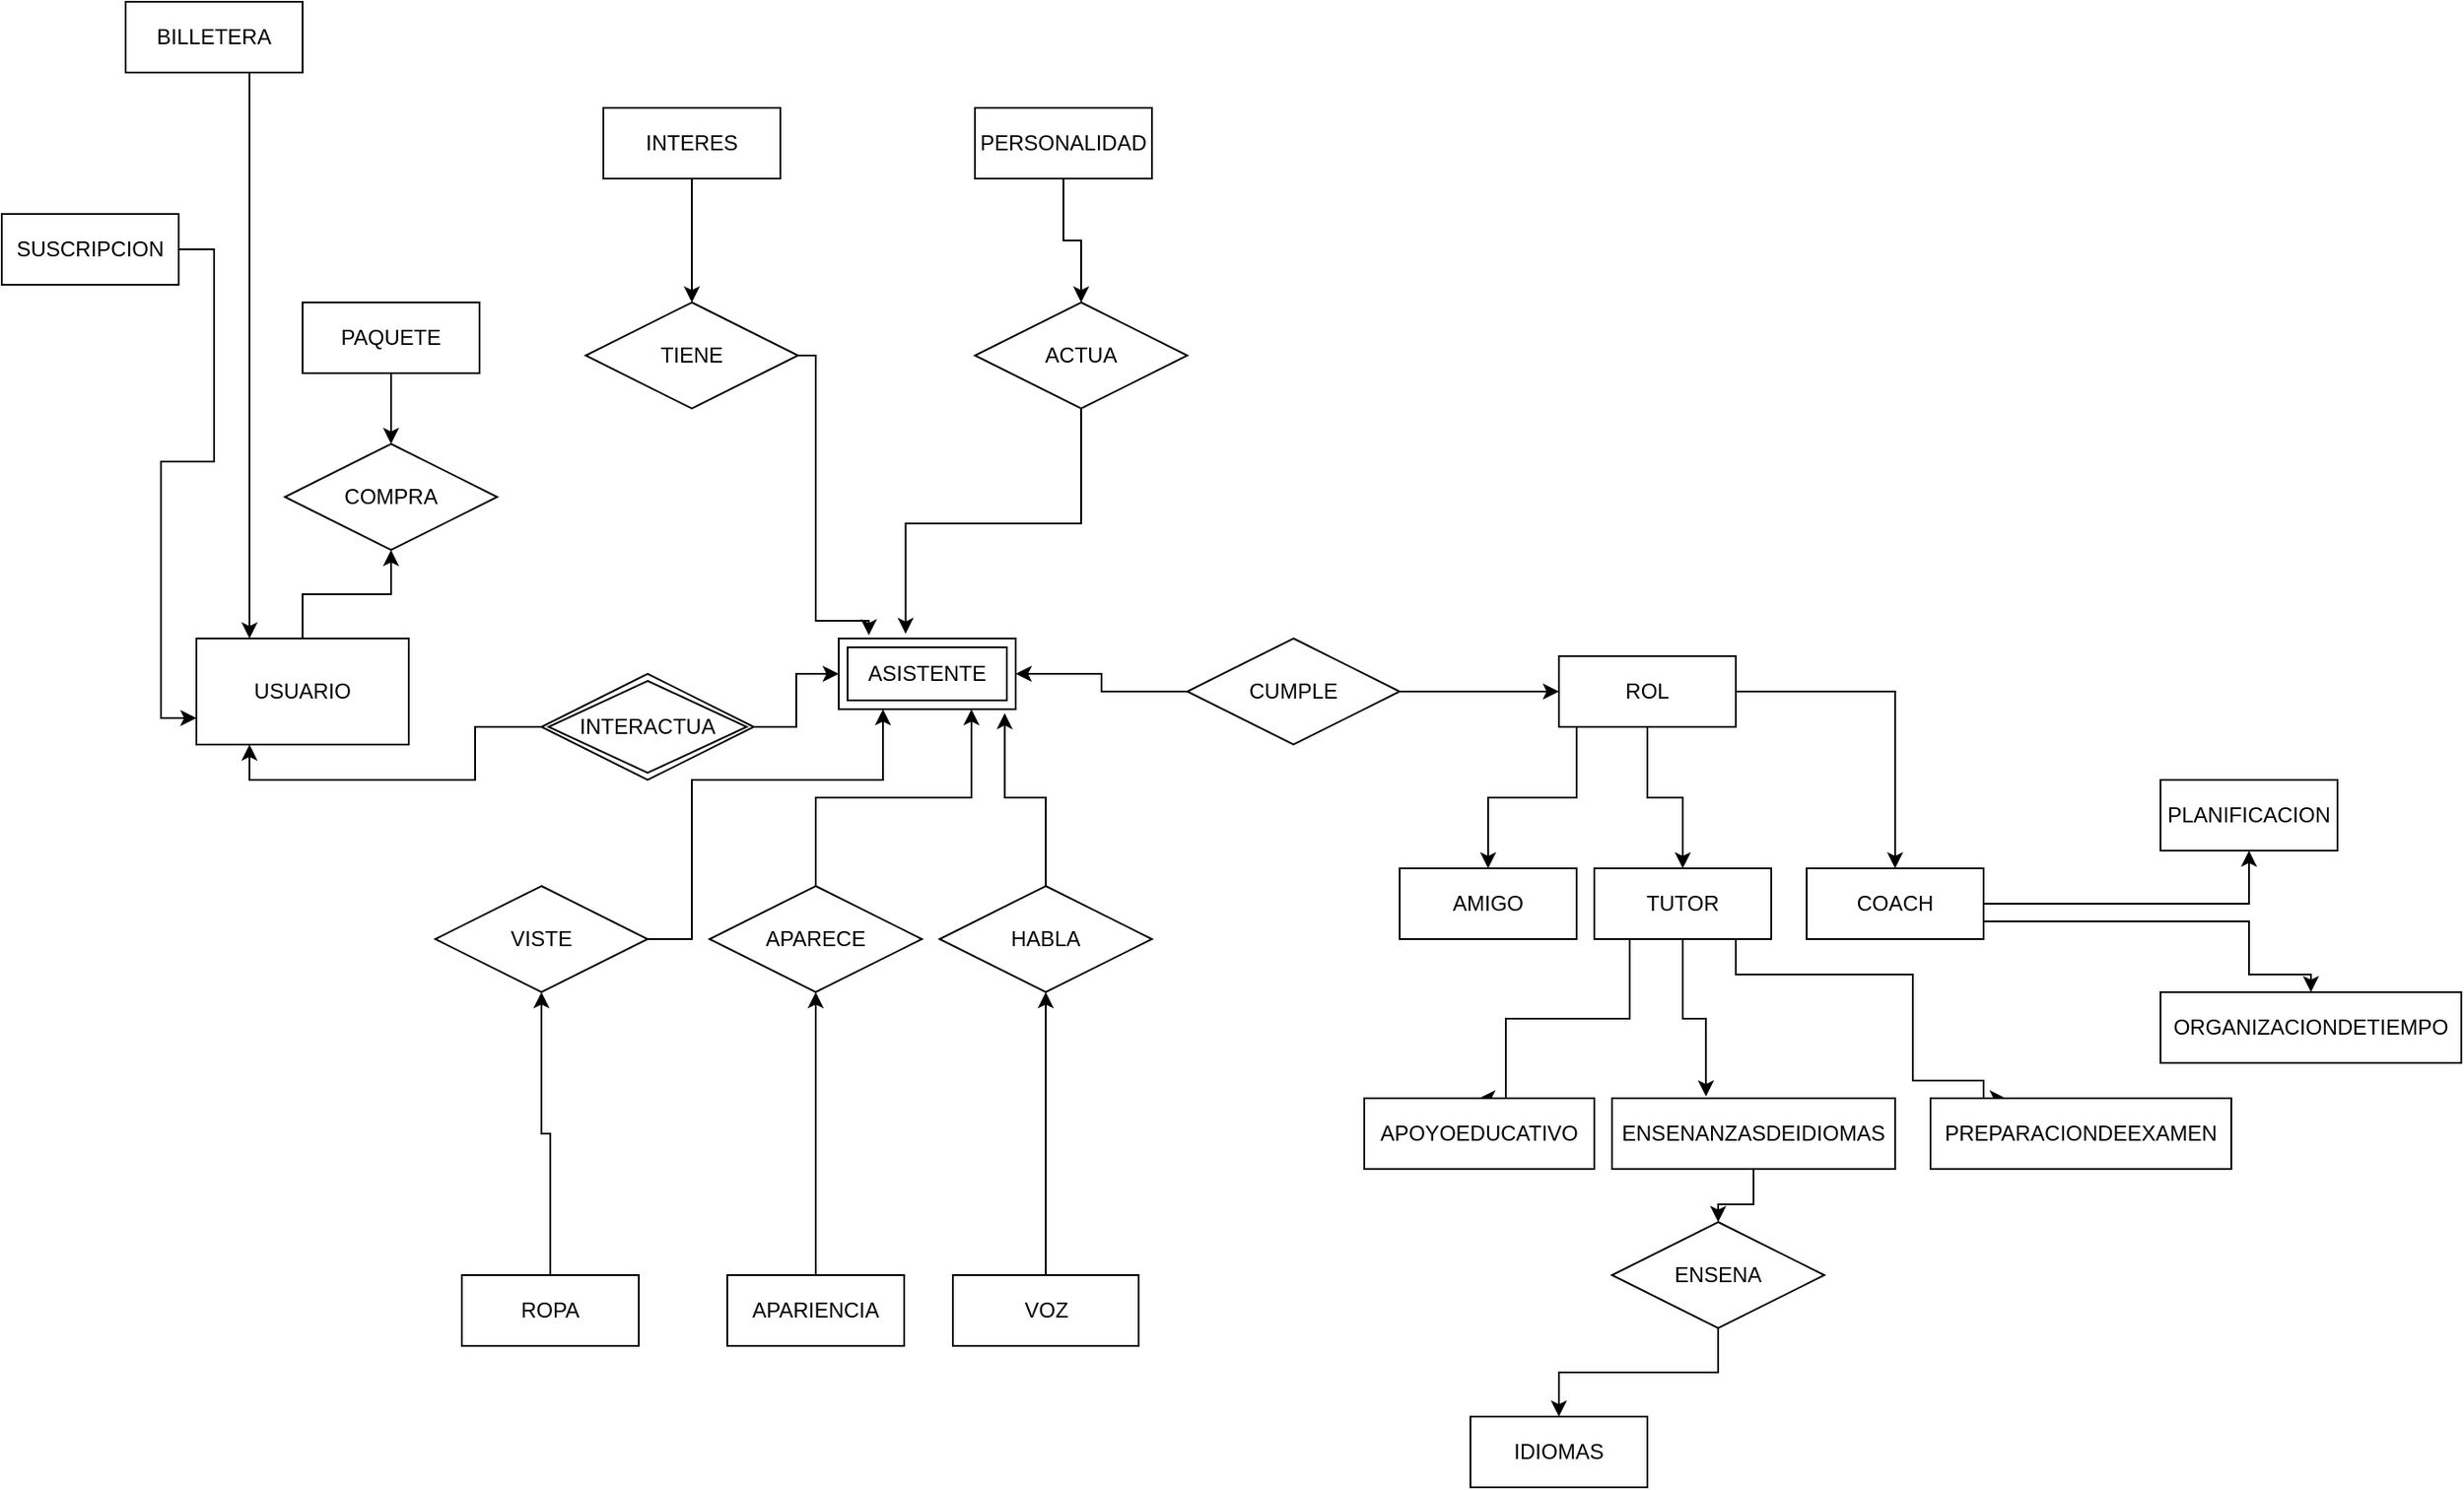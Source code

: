<mxfile version="24.7.17">
  <diagram id="glA3qfK9mWjWR2VQTb70" name="Page-1">
    <mxGraphModel dx="1290" dy="1657" grid="1" gridSize="10" guides="1" tooltips="1" connect="1" arrows="1" fold="1" page="1" pageScale="1" pageWidth="850" pageHeight="1100" math="0" shadow="0">
      <root>
        <mxCell id="0" />
        <mxCell id="1" parent="0" />
        <mxCell id="xiUm4P153vPyHrwuNTw2-10" style="edgeStyle=orthogonalEdgeStyle;rounded=0;orthogonalLoop=1;jettySize=auto;html=1;entryX=0.5;entryY=1;entryDx=0;entryDy=0;" edge="1" parent="1" source="ocONnjmKs5eY3bMZPwjG-1" target="xiUm4P153vPyHrwuNTw2-8">
          <mxGeometry relative="1" as="geometry" />
        </mxCell>
        <mxCell id="ocONnjmKs5eY3bMZPwjG-1" value="&lt;div&gt;USUARIO&lt;/div&gt;" style="rounded=0;whiteSpace=wrap;html=1;strokeColor=default;" parent="1" vertex="1">
          <mxGeometry x="230" y="-490" width="120" height="60" as="geometry" />
        </mxCell>
        <mxCell id="rTWoYVCPTd-qUIE6REDp-21" value="ASISTENTE" style="shape=ext;margin=3;double=1;whiteSpace=wrap;html=1;align=center;" parent="1" vertex="1">
          <mxGeometry x="593" y="-490" width="100" height="40" as="geometry" />
        </mxCell>
        <mxCell id="rTWoYVCPTd-qUIE6REDp-23" style="edgeStyle=orthogonalEdgeStyle;rounded=0;orthogonalLoop=1;jettySize=auto;html=1;entryX=0;entryY=0.5;entryDx=0;entryDy=0;" parent="1" source="rTWoYVCPTd-qUIE6REDp-22" target="rTWoYVCPTd-qUIE6REDp-21" edge="1">
          <mxGeometry relative="1" as="geometry" />
        </mxCell>
        <mxCell id="rTWoYVCPTd-qUIE6REDp-24" style="edgeStyle=orthogonalEdgeStyle;rounded=0;orthogonalLoop=1;jettySize=auto;html=1;exitX=0;exitY=0.5;exitDx=0;exitDy=0;entryX=0.25;entryY=1;entryDx=0;entryDy=0;" parent="1" source="rTWoYVCPTd-qUIE6REDp-22" target="ocONnjmKs5eY3bMZPwjG-1" edge="1">
          <mxGeometry relative="1" as="geometry" />
        </mxCell>
        <mxCell id="rTWoYVCPTd-qUIE6REDp-22" value="INTERACTUA" style="shape=rhombus;double=1;perimeter=rhombusPerimeter;whiteSpace=wrap;html=1;align=center;" parent="1" vertex="1">
          <mxGeometry x="425" y="-470" width="120" height="60" as="geometry" />
        </mxCell>
        <mxCell id="rTWoYVCPTd-qUIE6REDp-59" style="edgeStyle=orthogonalEdgeStyle;rounded=0;orthogonalLoop=1;jettySize=auto;html=1;entryX=0.5;entryY=0;entryDx=0;entryDy=0;" parent="1" source="rTWoYVCPTd-qUIE6REDp-25" target="rTWoYVCPTd-qUIE6REDp-28" edge="1">
          <mxGeometry relative="1" as="geometry">
            <Array as="points">
              <mxPoint x="1010" y="-400" />
              <mxPoint x="960" y="-400" />
            </Array>
          </mxGeometry>
        </mxCell>
        <mxCell id="rTWoYVCPTd-qUIE6REDp-60" style="edgeStyle=orthogonalEdgeStyle;rounded=0;orthogonalLoop=1;jettySize=auto;html=1;entryX=0.5;entryY=0;entryDx=0;entryDy=0;" parent="1" source="rTWoYVCPTd-qUIE6REDp-25" target="rTWoYVCPTd-qUIE6REDp-27" edge="1">
          <mxGeometry relative="1" as="geometry" />
        </mxCell>
        <mxCell id="rTWoYVCPTd-qUIE6REDp-62" style="edgeStyle=orthogonalEdgeStyle;rounded=0;orthogonalLoop=1;jettySize=auto;html=1;entryX=0.5;entryY=0;entryDx=0;entryDy=0;" parent="1" source="rTWoYVCPTd-qUIE6REDp-25" target="rTWoYVCPTd-qUIE6REDp-61" edge="1">
          <mxGeometry relative="1" as="geometry" />
        </mxCell>
        <mxCell id="rTWoYVCPTd-qUIE6REDp-25" value="ROL" style="whiteSpace=wrap;html=1;align=center;" parent="1" vertex="1">
          <mxGeometry x="1000" y="-480" width="100" height="40" as="geometry" />
        </mxCell>
        <mxCell id="rTWoYVCPTd-qUIE6REDp-68" style="edgeStyle=orthogonalEdgeStyle;rounded=0;orthogonalLoop=1;jettySize=auto;html=1;entryX=0.5;entryY=0;entryDx=0;entryDy=0;" parent="1" source="rTWoYVCPTd-qUIE6REDp-27" target="rTWoYVCPTd-qUIE6REDp-67" edge="1">
          <mxGeometry relative="1" as="geometry">
            <Array as="points">
              <mxPoint x="1040" y="-275" />
              <mxPoint x="970" y="-275" />
            </Array>
          </mxGeometry>
        </mxCell>
        <mxCell id="rTWoYVCPTd-qUIE6REDp-70" style="edgeStyle=orthogonalEdgeStyle;rounded=0;orthogonalLoop=1;jettySize=auto;html=1;entryX=0.25;entryY=0;entryDx=0;entryDy=0;" parent="1" source="rTWoYVCPTd-qUIE6REDp-27" target="rTWoYVCPTd-qUIE6REDp-63" edge="1">
          <mxGeometry relative="1" as="geometry">
            <Array as="points">
              <mxPoint x="1100" y="-300" />
              <mxPoint x="1200" y="-300" />
              <mxPoint x="1200" y="-240" />
              <mxPoint x="1240" y="-240" />
              <mxPoint x="1240" y="-230" />
            </Array>
          </mxGeometry>
        </mxCell>
        <mxCell id="rTWoYVCPTd-qUIE6REDp-27" value="TUTOR" style="whiteSpace=wrap;html=1;align=center;" parent="1" vertex="1">
          <mxGeometry x="1020" y="-360" width="100" height="40" as="geometry" />
        </mxCell>
        <mxCell id="rTWoYVCPTd-qUIE6REDp-28" value="AMIGO" style="whiteSpace=wrap;html=1;align=center;" parent="1" vertex="1">
          <mxGeometry x="910" y="-360" width="100" height="40" as="geometry" />
        </mxCell>
        <mxCell id="rTWoYVCPTd-qUIE6REDp-43" style="edgeStyle=orthogonalEdgeStyle;rounded=0;orthogonalLoop=1;jettySize=auto;html=1;entryX=0.5;entryY=1;entryDx=0;entryDy=0;" parent="1" source="rTWoYVCPTd-qUIE6REDp-29" target="rTWoYVCPTd-qUIE6REDp-42" edge="1">
          <mxGeometry relative="1" as="geometry" />
        </mxCell>
        <mxCell id="rTWoYVCPTd-qUIE6REDp-29" value="APARIENCIA" style="whiteSpace=wrap;html=1;align=center;" parent="1" vertex="1">
          <mxGeometry x="530" y="-130" width="100" height="40" as="geometry" />
        </mxCell>
        <mxCell id="rTWoYVCPTd-qUIE6REDp-37" style="edgeStyle=orthogonalEdgeStyle;rounded=0;orthogonalLoop=1;jettySize=auto;html=1;entryX=0.5;entryY=1;entryDx=0;entryDy=0;" parent="1" source="rTWoYVCPTd-qUIE6REDp-30" target="rTWoYVCPTd-qUIE6REDp-36" edge="1">
          <mxGeometry relative="1" as="geometry" />
        </mxCell>
        <mxCell id="rTWoYVCPTd-qUIE6REDp-30" value="VOZ" style="whiteSpace=wrap;html=1;align=center;" parent="1" vertex="1">
          <mxGeometry x="657.5" y="-130" width="105" height="40" as="geometry" />
        </mxCell>
        <mxCell id="rTWoYVCPTd-qUIE6REDp-54" style="edgeStyle=orthogonalEdgeStyle;rounded=0;orthogonalLoop=1;jettySize=auto;html=1;entryX=0.5;entryY=0;entryDx=0;entryDy=0;" parent="1" source="rTWoYVCPTd-qUIE6REDp-31" target="rTWoYVCPTd-qUIE6REDp-53" edge="1">
          <mxGeometry relative="1" as="geometry" />
        </mxCell>
        <mxCell id="rTWoYVCPTd-qUIE6REDp-31" value="PERSONALIDAD" style="whiteSpace=wrap;html=1;align=center;" parent="1" vertex="1">
          <mxGeometry x="670" y="-790" width="100" height="40" as="geometry" />
        </mxCell>
        <mxCell id="rTWoYVCPTd-qUIE6REDp-51" style="edgeStyle=orthogonalEdgeStyle;rounded=0;orthogonalLoop=1;jettySize=auto;html=1;entryX=0.5;entryY=0;entryDx=0;entryDy=0;" parent="1" source="rTWoYVCPTd-qUIE6REDp-32" target="rTWoYVCPTd-qUIE6REDp-50" edge="1">
          <mxGeometry relative="1" as="geometry" />
        </mxCell>
        <mxCell id="rTWoYVCPTd-qUIE6REDp-32" value="INTERES" style="whiteSpace=wrap;html=1;align=center;" parent="1" vertex="1">
          <mxGeometry x="460" y="-790" width="100" height="40" as="geometry" />
        </mxCell>
        <mxCell id="rTWoYVCPTd-qUIE6REDp-33" value="IDIOMAS" style="whiteSpace=wrap;html=1;align=center;" parent="1" vertex="1">
          <mxGeometry x="950" y="-50" width="100" height="40" as="geometry" />
        </mxCell>
        <mxCell id="rTWoYVCPTd-qUIE6REDp-47" style="edgeStyle=orthogonalEdgeStyle;rounded=0;orthogonalLoop=1;jettySize=auto;html=1;entryX=0.5;entryY=1;entryDx=0;entryDy=0;" parent="1" source="rTWoYVCPTd-qUIE6REDp-34" target="rTWoYVCPTd-qUIE6REDp-46" edge="1">
          <mxGeometry relative="1" as="geometry" />
        </mxCell>
        <mxCell id="rTWoYVCPTd-qUIE6REDp-34" value="ROPA" style="whiteSpace=wrap;html=1;align=center;" parent="1" vertex="1">
          <mxGeometry x="380" y="-130" width="100" height="40" as="geometry" />
        </mxCell>
        <mxCell id="rTWoYVCPTd-qUIE6REDp-36" value="HABLA" style="shape=rhombus;perimeter=rhombusPerimeter;whiteSpace=wrap;html=1;align=center;" parent="1" vertex="1">
          <mxGeometry x="650" y="-350" width="120" height="60" as="geometry" />
        </mxCell>
        <mxCell id="rTWoYVCPTd-qUIE6REDp-41" style="edgeStyle=orthogonalEdgeStyle;rounded=0;orthogonalLoop=1;jettySize=auto;html=1;entryX=0.938;entryY=1.055;entryDx=0;entryDy=0;entryPerimeter=0;" parent="1" source="rTWoYVCPTd-qUIE6REDp-36" target="rTWoYVCPTd-qUIE6REDp-21" edge="1">
          <mxGeometry relative="1" as="geometry" />
        </mxCell>
        <mxCell id="rTWoYVCPTd-qUIE6REDp-44" style="edgeStyle=orthogonalEdgeStyle;rounded=0;orthogonalLoop=1;jettySize=auto;html=1;entryX=0.75;entryY=1;entryDx=0;entryDy=0;" parent="1" source="rTWoYVCPTd-qUIE6REDp-42" target="rTWoYVCPTd-qUIE6REDp-21" edge="1">
          <mxGeometry relative="1" as="geometry" />
        </mxCell>
        <mxCell id="rTWoYVCPTd-qUIE6REDp-42" value="APARECE" style="shape=rhombus;perimeter=rhombusPerimeter;whiteSpace=wrap;html=1;align=center;" parent="1" vertex="1">
          <mxGeometry x="520" y="-350" width="120" height="60" as="geometry" />
        </mxCell>
        <mxCell id="rTWoYVCPTd-qUIE6REDp-48" style="edgeStyle=orthogonalEdgeStyle;rounded=0;orthogonalLoop=1;jettySize=auto;html=1;entryX=0.25;entryY=1;entryDx=0;entryDy=0;" parent="1" source="rTWoYVCPTd-qUIE6REDp-46" target="rTWoYVCPTd-qUIE6REDp-21" edge="1">
          <mxGeometry relative="1" as="geometry">
            <Array as="points">
              <mxPoint x="510" y="-320" />
              <mxPoint x="510" y="-410" />
              <mxPoint x="618" y="-410" />
            </Array>
          </mxGeometry>
        </mxCell>
        <mxCell id="rTWoYVCPTd-qUIE6REDp-46" value="VISTE" style="shape=rhombus;perimeter=rhombusPerimeter;whiteSpace=wrap;html=1;align=center;" parent="1" vertex="1">
          <mxGeometry x="365" y="-350" width="120" height="60" as="geometry" />
        </mxCell>
        <mxCell id="rTWoYVCPTd-qUIE6REDp-50" value="TIENE" style="shape=rhombus;perimeter=rhombusPerimeter;whiteSpace=wrap;html=1;align=center;" parent="1" vertex="1">
          <mxGeometry x="450" y="-680" width="120" height="60" as="geometry" />
        </mxCell>
        <mxCell id="rTWoYVCPTd-qUIE6REDp-52" style="edgeStyle=orthogonalEdgeStyle;rounded=0;orthogonalLoop=1;jettySize=auto;html=1;entryX=0.17;entryY=-0.045;entryDx=0;entryDy=0;entryPerimeter=0;" parent="1" source="rTWoYVCPTd-qUIE6REDp-50" target="rTWoYVCPTd-qUIE6REDp-21" edge="1">
          <mxGeometry relative="1" as="geometry">
            <Array as="points">
              <mxPoint x="580" y="-650" />
              <mxPoint x="580" y="-500" />
              <mxPoint x="610" y="-500" />
            </Array>
          </mxGeometry>
        </mxCell>
        <mxCell id="rTWoYVCPTd-qUIE6REDp-53" value="ACTUA" style="shape=rhombus;perimeter=rhombusPerimeter;whiteSpace=wrap;html=1;align=center;" parent="1" vertex="1">
          <mxGeometry x="670" y="-680" width="120" height="60" as="geometry" />
        </mxCell>
        <mxCell id="rTWoYVCPTd-qUIE6REDp-55" style="edgeStyle=orthogonalEdgeStyle;rounded=0;orthogonalLoop=1;jettySize=auto;html=1;entryX=0.378;entryY=-0.065;entryDx=0;entryDy=0;entryPerimeter=0;" parent="1" source="rTWoYVCPTd-qUIE6REDp-53" target="rTWoYVCPTd-qUIE6REDp-21" edge="1">
          <mxGeometry relative="1" as="geometry" />
        </mxCell>
        <mxCell id="rTWoYVCPTd-qUIE6REDp-57" style="edgeStyle=orthogonalEdgeStyle;rounded=0;orthogonalLoop=1;jettySize=auto;html=1;entryX=1;entryY=0.5;entryDx=0;entryDy=0;" parent="1" source="rTWoYVCPTd-qUIE6REDp-56" target="rTWoYVCPTd-qUIE6REDp-21" edge="1">
          <mxGeometry relative="1" as="geometry" />
        </mxCell>
        <mxCell id="rTWoYVCPTd-qUIE6REDp-58" style="edgeStyle=orthogonalEdgeStyle;rounded=0;orthogonalLoop=1;jettySize=auto;html=1;entryX=0;entryY=0.5;entryDx=0;entryDy=0;" parent="1" source="rTWoYVCPTd-qUIE6REDp-56" target="rTWoYVCPTd-qUIE6REDp-25" edge="1">
          <mxGeometry relative="1" as="geometry" />
        </mxCell>
        <mxCell id="rTWoYVCPTd-qUIE6REDp-56" value="CUMPLE" style="shape=rhombus;perimeter=rhombusPerimeter;whiteSpace=wrap;html=1;align=center;" parent="1" vertex="1">
          <mxGeometry x="790" y="-490" width="120" height="60" as="geometry" />
        </mxCell>
        <mxCell id="rTWoYVCPTd-qUIE6REDp-71" style="edgeStyle=orthogonalEdgeStyle;rounded=0;orthogonalLoop=1;jettySize=auto;html=1;" parent="1" source="rTWoYVCPTd-qUIE6REDp-61" target="rTWoYVCPTd-qUIE6REDp-65" edge="1">
          <mxGeometry relative="1" as="geometry" />
        </mxCell>
        <mxCell id="rTWoYVCPTd-qUIE6REDp-72" style="edgeStyle=orthogonalEdgeStyle;rounded=0;orthogonalLoop=1;jettySize=auto;html=1;entryX=0.5;entryY=0;entryDx=0;entryDy=0;" parent="1" source="rTWoYVCPTd-qUIE6REDp-61" target="rTWoYVCPTd-qUIE6REDp-64" edge="1">
          <mxGeometry relative="1" as="geometry">
            <Array as="points">
              <mxPoint x="1390" y="-330" />
              <mxPoint x="1390" y="-300" />
              <mxPoint x="1425" y="-300" />
            </Array>
          </mxGeometry>
        </mxCell>
        <mxCell id="rTWoYVCPTd-qUIE6REDp-61" value="COACH" style="whiteSpace=wrap;html=1;align=center;" parent="1" vertex="1">
          <mxGeometry x="1140" y="-360" width="100" height="40" as="geometry" />
        </mxCell>
        <mxCell id="rTWoYVCPTd-qUIE6REDp-63" value="PREPARACIONDEEXAMEN" style="whiteSpace=wrap;html=1;align=center;" parent="1" vertex="1">
          <mxGeometry x="1210" y="-230" width="170" height="40" as="geometry" />
        </mxCell>
        <mxCell id="rTWoYVCPTd-qUIE6REDp-64" value="ORGANIZACIONDETIEMPO" style="whiteSpace=wrap;html=1;align=center;" parent="1" vertex="1">
          <mxGeometry x="1340" y="-290" width="170" height="40" as="geometry" />
        </mxCell>
        <mxCell id="rTWoYVCPTd-qUIE6REDp-65" value="PLANIFICACION" style="whiteSpace=wrap;html=1;align=center;" parent="1" vertex="1">
          <mxGeometry x="1340" y="-410" width="100" height="40" as="geometry" />
        </mxCell>
        <mxCell id="rTWoYVCPTd-qUIE6REDp-74" style="edgeStyle=orthogonalEdgeStyle;rounded=0;orthogonalLoop=1;jettySize=auto;html=1;entryX=0.5;entryY=0;entryDx=0;entryDy=0;" parent="1" source="rTWoYVCPTd-qUIE6REDp-66" target="rTWoYVCPTd-qUIE6REDp-73" edge="1">
          <mxGeometry relative="1" as="geometry" />
        </mxCell>
        <mxCell id="rTWoYVCPTd-qUIE6REDp-66" value="ENSENANZASDEIDIOMAS" style="whiteSpace=wrap;html=1;align=center;" parent="1" vertex="1">
          <mxGeometry x="1030" y="-230" width="160" height="40" as="geometry" />
        </mxCell>
        <mxCell id="rTWoYVCPTd-qUIE6REDp-67" value="APOYOEDUCATIVO" style="whiteSpace=wrap;html=1;align=center;" parent="1" vertex="1">
          <mxGeometry x="890" y="-230" width="130" height="40" as="geometry" />
        </mxCell>
        <mxCell id="rTWoYVCPTd-qUIE6REDp-69" style="edgeStyle=orthogonalEdgeStyle;rounded=0;orthogonalLoop=1;jettySize=auto;html=1;entryX=0.332;entryY=-0.025;entryDx=0;entryDy=0;entryPerimeter=0;" parent="1" source="rTWoYVCPTd-qUIE6REDp-27" target="rTWoYVCPTd-qUIE6REDp-66" edge="1">
          <mxGeometry relative="1" as="geometry" />
        </mxCell>
        <mxCell id="rTWoYVCPTd-qUIE6REDp-75" style="edgeStyle=orthogonalEdgeStyle;rounded=0;orthogonalLoop=1;jettySize=auto;html=1;entryX=0.5;entryY=0;entryDx=0;entryDy=0;" parent="1" source="rTWoYVCPTd-qUIE6REDp-73" target="rTWoYVCPTd-qUIE6REDp-33" edge="1">
          <mxGeometry relative="1" as="geometry" />
        </mxCell>
        <mxCell id="rTWoYVCPTd-qUIE6REDp-73" value="ENSENA" style="shape=rhombus;perimeter=rhombusPerimeter;whiteSpace=wrap;html=1;align=center;" parent="1" vertex="1">
          <mxGeometry x="1030" y="-160" width="120" height="60" as="geometry" />
        </mxCell>
        <mxCell id="xiUm4P153vPyHrwuNTw2-13" style="edgeStyle=orthogonalEdgeStyle;rounded=0;orthogonalLoop=1;jettySize=auto;html=1;entryX=0.25;entryY=0;entryDx=0;entryDy=0;" edge="1" parent="1" source="xiUm4P153vPyHrwuNTw2-2" target="ocONnjmKs5eY3bMZPwjG-1">
          <mxGeometry relative="1" as="geometry">
            <Array as="points">
              <mxPoint x="260" y="-730" />
              <mxPoint x="260" y="-730" />
            </Array>
          </mxGeometry>
        </mxCell>
        <mxCell id="xiUm4P153vPyHrwuNTw2-2" value="BILLETERA" style="whiteSpace=wrap;html=1;align=center;" vertex="1" parent="1">
          <mxGeometry x="190" y="-850" width="100" height="40" as="geometry" />
        </mxCell>
        <mxCell id="xiUm4P153vPyHrwuNTw2-12" style="edgeStyle=orthogonalEdgeStyle;rounded=0;orthogonalLoop=1;jettySize=auto;html=1;entryX=0;entryY=0.75;entryDx=0;entryDy=0;" edge="1" parent="1" source="xiUm4P153vPyHrwuNTw2-5" target="ocONnjmKs5eY3bMZPwjG-1">
          <mxGeometry relative="1" as="geometry" />
        </mxCell>
        <mxCell id="xiUm4P153vPyHrwuNTw2-5" value="SUSCRIPCION" style="whiteSpace=wrap;html=1;align=center;" vertex="1" parent="1">
          <mxGeometry x="120" y="-730" width="100" height="40" as="geometry" />
        </mxCell>
        <mxCell id="xiUm4P153vPyHrwuNTw2-9" style="edgeStyle=orthogonalEdgeStyle;rounded=0;orthogonalLoop=1;jettySize=auto;html=1;" edge="1" parent="1" source="xiUm4P153vPyHrwuNTw2-6" target="xiUm4P153vPyHrwuNTw2-8">
          <mxGeometry relative="1" as="geometry" />
        </mxCell>
        <mxCell id="xiUm4P153vPyHrwuNTw2-6" value="PAQUETE" style="whiteSpace=wrap;html=1;align=center;" vertex="1" parent="1">
          <mxGeometry x="290" y="-680" width="100" height="40" as="geometry" />
        </mxCell>
        <mxCell id="xiUm4P153vPyHrwuNTw2-8" value="COMPRA" style="shape=rhombus;perimeter=rhombusPerimeter;whiteSpace=wrap;html=1;align=center;" vertex="1" parent="1">
          <mxGeometry x="280" y="-600" width="120" height="60" as="geometry" />
        </mxCell>
      </root>
    </mxGraphModel>
  </diagram>
</mxfile>
